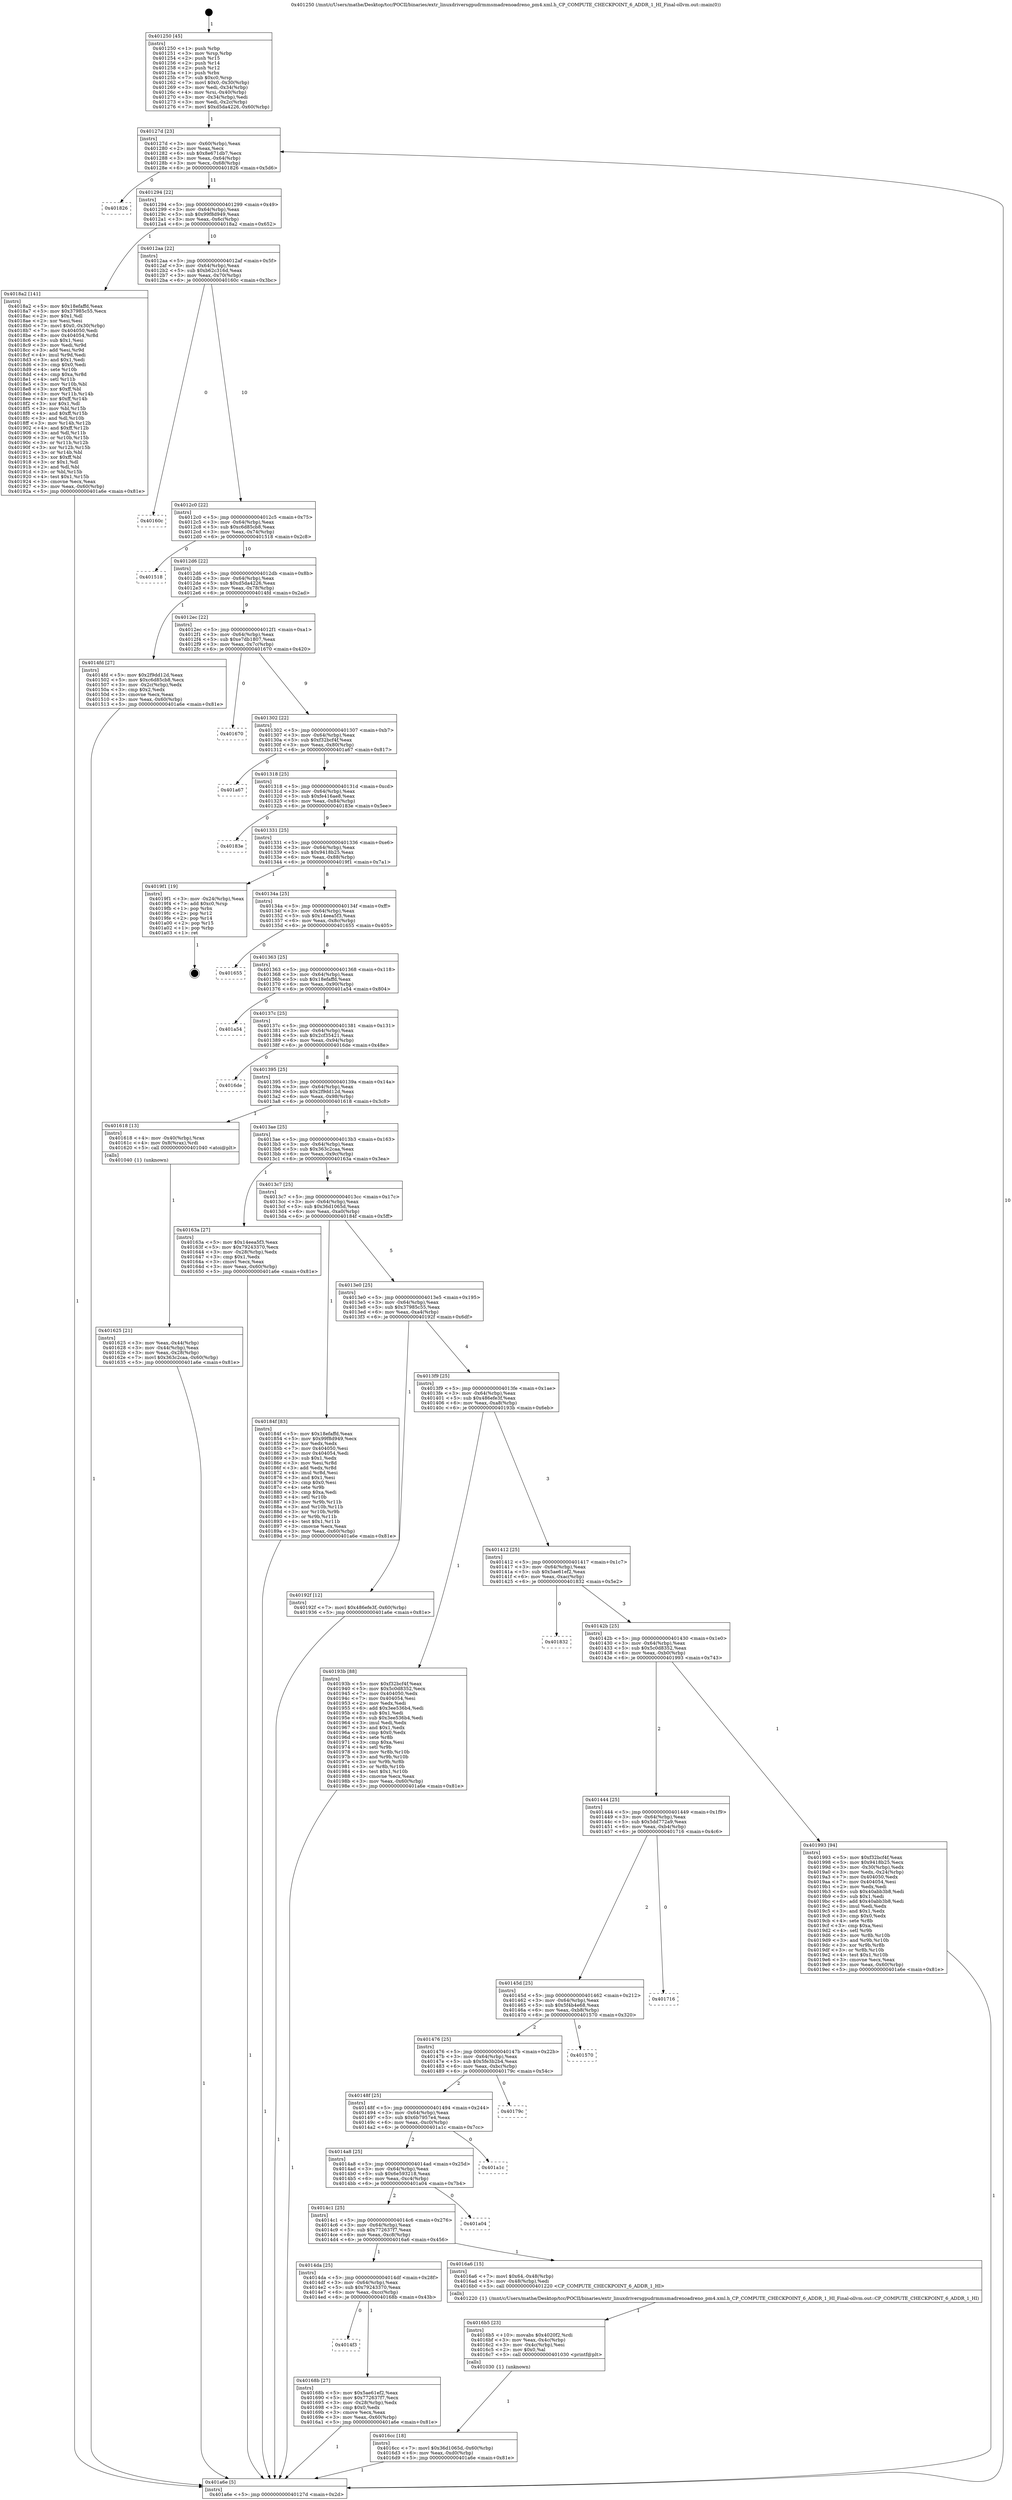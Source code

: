 digraph "0x401250" {
  label = "0x401250 (/mnt/c/Users/mathe/Desktop/tcc/POCII/binaries/extr_linuxdriversgpudrmmsmadrenoadreno_pm4.xml.h_CP_COMPUTE_CHECKPOINT_6_ADDR_1_HI_Final-ollvm.out::main(0))"
  labelloc = "t"
  node[shape=record]

  Entry [label="",width=0.3,height=0.3,shape=circle,fillcolor=black,style=filled]
  "0x40127d" [label="{
     0x40127d [23]\l
     | [instrs]\l
     &nbsp;&nbsp;0x40127d \<+3\>: mov -0x60(%rbp),%eax\l
     &nbsp;&nbsp;0x401280 \<+2\>: mov %eax,%ecx\l
     &nbsp;&nbsp;0x401282 \<+6\>: sub $0x8e671db7,%ecx\l
     &nbsp;&nbsp;0x401288 \<+3\>: mov %eax,-0x64(%rbp)\l
     &nbsp;&nbsp;0x40128b \<+3\>: mov %ecx,-0x68(%rbp)\l
     &nbsp;&nbsp;0x40128e \<+6\>: je 0000000000401826 \<main+0x5d6\>\l
  }"]
  "0x401826" [label="{
     0x401826\l
  }", style=dashed]
  "0x401294" [label="{
     0x401294 [22]\l
     | [instrs]\l
     &nbsp;&nbsp;0x401294 \<+5\>: jmp 0000000000401299 \<main+0x49\>\l
     &nbsp;&nbsp;0x401299 \<+3\>: mov -0x64(%rbp),%eax\l
     &nbsp;&nbsp;0x40129c \<+5\>: sub $0x99f8d949,%eax\l
     &nbsp;&nbsp;0x4012a1 \<+3\>: mov %eax,-0x6c(%rbp)\l
     &nbsp;&nbsp;0x4012a4 \<+6\>: je 00000000004018a2 \<main+0x652\>\l
  }"]
  Exit [label="",width=0.3,height=0.3,shape=circle,fillcolor=black,style=filled,peripheries=2]
  "0x4018a2" [label="{
     0x4018a2 [141]\l
     | [instrs]\l
     &nbsp;&nbsp;0x4018a2 \<+5\>: mov $0x18efaffd,%eax\l
     &nbsp;&nbsp;0x4018a7 \<+5\>: mov $0x37985c55,%ecx\l
     &nbsp;&nbsp;0x4018ac \<+2\>: mov $0x1,%dl\l
     &nbsp;&nbsp;0x4018ae \<+2\>: xor %esi,%esi\l
     &nbsp;&nbsp;0x4018b0 \<+7\>: movl $0x0,-0x30(%rbp)\l
     &nbsp;&nbsp;0x4018b7 \<+7\>: mov 0x404050,%edi\l
     &nbsp;&nbsp;0x4018be \<+8\>: mov 0x404054,%r8d\l
     &nbsp;&nbsp;0x4018c6 \<+3\>: sub $0x1,%esi\l
     &nbsp;&nbsp;0x4018c9 \<+3\>: mov %edi,%r9d\l
     &nbsp;&nbsp;0x4018cc \<+3\>: add %esi,%r9d\l
     &nbsp;&nbsp;0x4018cf \<+4\>: imul %r9d,%edi\l
     &nbsp;&nbsp;0x4018d3 \<+3\>: and $0x1,%edi\l
     &nbsp;&nbsp;0x4018d6 \<+3\>: cmp $0x0,%edi\l
     &nbsp;&nbsp;0x4018d9 \<+4\>: sete %r10b\l
     &nbsp;&nbsp;0x4018dd \<+4\>: cmp $0xa,%r8d\l
     &nbsp;&nbsp;0x4018e1 \<+4\>: setl %r11b\l
     &nbsp;&nbsp;0x4018e5 \<+3\>: mov %r10b,%bl\l
     &nbsp;&nbsp;0x4018e8 \<+3\>: xor $0xff,%bl\l
     &nbsp;&nbsp;0x4018eb \<+3\>: mov %r11b,%r14b\l
     &nbsp;&nbsp;0x4018ee \<+4\>: xor $0xff,%r14b\l
     &nbsp;&nbsp;0x4018f2 \<+3\>: xor $0x1,%dl\l
     &nbsp;&nbsp;0x4018f5 \<+3\>: mov %bl,%r15b\l
     &nbsp;&nbsp;0x4018f8 \<+4\>: and $0xff,%r15b\l
     &nbsp;&nbsp;0x4018fc \<+3\>: and %dl,%r10b\l
     &nbsp;&nbsp;0x4018ff \<+3\>: mov %r14b,%r12b\l
     &nbsp;&nbsp;0x401902 \<+4\>: and $0xff,%r12b\l
     &nbsp;&nbsp;0x401906 \<+3\>: and %dl,%r11b\l
     &nbsp;&nbsp;0x401909 \<+3\>: or %r10b,%r15b\l
     &nbsp;&nbsp;0x40190c \<+3\>: or %r11b,%r12b\l
     &nbsp;&nbsp;0x40190f \<+3\>: xor %r12b,%r15b\l
     &nbsp;&nbsp;0x401912 \<+3\>: or %r14b,%bl\l
     &nbsp;&nbsp;0x401915 \<+3\>: xor $0xff,%bl\l
     &nbsp;&nbsp;0x401918 \<+3\>: or $0x1,%dl\l
     &nbsp;&nbsp;0x40191b \<+2\>: and %dl,%bl\l
     &nbsp;&nbsp;0x40191d \<+3\>: or %bl,%r15b\l
     &nbsp;&nbsp;0x401920 \<+4\>: test $0x1,%r15b\l
     &nbsp;&nbsp;0x401924 \<+3\>: cmovne %ecx,%eax\l
     &nbsp;&nbsp;0x401927 \<+3\>: mov %eax,-0x60(%rbp)\l
     &nbsp;&nbsp;0x40192a \<+5\>: jmp 0000000000401a6e \<main+0x81e\>\l
  }"]
  "0x4012aa" [label="{
     0x4012aa [22]\l
     | [instrs]\l
     &nbsp;&nbsp;0x4012aa \<+5\>: jmp 00000000004012af \<main+0x5f\>\l
     &nbsp;&nbsp;0x4012af \<+3\>: mov -0x64(%rbp),%eax\l
     &nbsp;&nbsp;0x4012b2 \<+5\>: sub $0xb62c316d,%eax\l
     &nbsp;&nbsp;0x4012b7 \<+3\>: mov %eax,-0x70(%rbp)\l
     &nbsp;&nbsp;0x4012ba \<+6\>: je 000000000040160c \<main+0x3bc\>\l
  }"]
  "0x4016cc" [label="{
     0x4016cc [18]\l
     | [instrs]\l
     &nbsp;&nbsp;0x4016cc \<+7\>: movl $0x36d1065d,-0x60(%rbp)\l
     &nbsp;&nbsp;0x4016d3 \<+6\>: mov %eax,-0xd0(%rbp)\l
     &nbsp;&nbsp;0x4016d9 \<+5\>: jmp 0000000000401a6e \<main+0x81e\>\l
  }"]
  "0x40160c" [label="{
     0x40160c\l
  }", style=dashed]
  "0x4012c0" [label="{
     0x4012c0 [22]\l
     | [instrs]\l
     &nbsp;&nbsp;0x4012c0 \<+5\>: jmp 00000000004012c5 \<main+0x75\>\l
     &nbsp;&nbsp;0x4012c5 \<+3\>: mov -0x64(%rbp),%eax\l
     &nbsp;&nbsp;0x4012c8 \<+5\>: sub $0xc6d85cb8,%eax\l
     &nbsp;&nbsp;0x4012cd \<+3\>: mov %eax,-0x74(%rbp)\l
     &nbsp;&nbsp;0x4012d0 \<+6\>: je 0000000000401518 \<main+0x2c8\>\l
  }"]
  "0x4016b5" [label="{
     0x4016b5 [23]\l
     | [instrs]\l
     &nbsp;&nbsp;0x4016b5 \<+10\>: movabs $0x4020f2,%rdi\l
     &nbsp;&nbsp;0x4016bf \<+3\>: mov %eax,-0x4c(%rbp)\l
     &nbsp;&nbsp;0x4016c2 \<+3\>: mov -0x4c(%rbp),%esi\l
     &nbsp;&nbsp;0x4016c5 \<+2\>: mov $0x0,%al\l
     &nbsp;&nbsp;0x4016c7 \<+5\>: call 0000000000401030 \<printf@plt\>\l
     | [calls]\l
     &nbsp;&nbsp;0x401030 \{1\} (unknown)\l
  }"]
  "0x401518" [label="{
     0x401518\l
  }", style=dashed]
  "0x4012d6" [label="{
     0x4012d6 [22]\l
     | [instrs]\l
     &nbsp;&nbsp;0x4012d6 \<+5\>: jmp 00000000004012db \<main+0x8b\>\l
     &nbsp;&nbsp;0x4012db \<+3\>: mov -0x64(%rbp),%eax\l
     &nbsp;&nbsp;0x4012de \<+5\>: sub $0xd5da4226,%eax\l
     &nbsp;&nbsp;0x4012e3 \<+3\>: mov %eax,-0x78(%rbp)\l
     &nbsp;&nbsp;0x4012e6 \<+6\>: je 00000000004014fd \<main+0x2ad\>\l
  }"]
  "0x4014f3" [label="{
     0x4014f3\l
  }", style=dashed]
  "0x4014fd" [label="{
     0x4014fd [27]\l
     | [instrs]\l
     &nbsp;&nbsp;0x4014fd \<+5\>: mov $0x2f9dd12d,%eax\l
     &nbsp;&nbsp;0x401502 \<+5\>: mov $0xc6d85cb8,%ecx\l
     &nbsp;&nbsp;0x401507 \<+3\>: mov -0x2c(%rbp),%edx\l
     &nbsp;&nbsp;0x40150a \<+3\>: cmp $0x2,%edx\l
     &nbsp;&nbsp;0x40150d \<+3\>: cmovne %ecx,%eax\l
     &nbsp;&nbsp;0x401510 \<+3\>: mov %eax,-0x60(%rbp)\l
     &nbsp;&nbsp;0x401513 \<+5\>: jmp 0000000000401a6e \<main+0x81e\>\l
  }"]
  "0x4012ec" [label="{
     0x4012ec [22]\l
     | [instrs]\l
     &nbsp;&nbsp;0x4012ec \<+5\>: jmp 00000000004012f1 \<main+0xa1\>\l
     &nbsp;&nbsp;0x4012f1 \<+3\>: mov -0x64(%rbp),%eax\l
     &nbsp;&nbsp;0x4012f4 \<+5\>: sub $0xe7db1807,%eax\l
     &nbsp;&nbsp;0x4012f9 \<+3\>: mov %eax,-0x7c(%rbp)\l
     &nbsp;&nbsp;0x4012fc \<+6\>: je 0000000000401670 \<main+0x420\>\l
  }"]
  "0x401a6e" [label="{
     0x401a6e [5]\l
     | [instrs]\l
     &nbsp;&nbsp;0x401a6e \<+5\>: jmp 000000000040127d \<main+0x2d\>\l
  }"]
  "0x401250" [label="{
     0x401250 [45]\l
     | [instrs]\l
     &nbsp;&nbsp;0x401250 \<+1\>: push %rbp\l
     &nbsp;&nbsp;0x401251 \<+3\>: mov %rsp,%rbp\l
     &nbsp;&nbsp;0x401254 \<+2\>: push %r15\l
     &nbsp;&nbsp;0x401256 \<+2\>: push %r14\l
     &nbsp;&nbsp;0x401258 \<+2\>: push %r12\l
     &nbsp;&nbsp;0x40125a \<+1\>: push %rbx\l
     &nbsp;&nbsp;0x40125b \<+7\>: sub $0xc0,%rsp\l
     &nbsp;&nbsp;0x401262 \<+7\>: movl $0x0,-0x30(%rbp)\l
     &nbsp;&nbsp;0x401269 \<+3\>: mov %edi,-0x34(%rbp)\l
     &nbsp;&nbsp;0x40126c \<+4\>: mov %rsi,-0x40(%rbp)\l
     &nbsp;&nbsp;0x401270 \<+3\>: mov -0x34(%rbp),%edi\l
     &nbsp;&nbsp;0x401273 \<+3\>: mov %edi,-0x2c(%rbp)\l
     &nbsp;&nbsp;0x401276 \<+7\>: movl $0xd5da4226,-0x60(%rbp)\l
  }"]
  "0x40168b" [label="{
     0x40168b [27]\l
     | [instrs]\l
     &nbsp;&nbsp;0x40168b \<+5\>: mov $0x5ae61ef2,%eax\l
     &nbsp;&nbsp;0x401690 \<+5\>: mov $0x772637f7,%ecx\l
     &nbsp;&nbsp;0x401695 \<+3\>: mov -0x28(%rbp),%edx\l
     &nbsp;&nbsp;0x401698 \<+3\>: cmp $0x0,%edx\l
     &nbsp;&nbsp;0x40169b \<+3\>: cmove %ecx,%eax\l
     &nbsp;&nbsp;0x40169e \<+3\>: mov %eax,-0x60(%rbp)\l
     &nbsp;&nbsp;0x4016a1 \<+5\>: jmp 0000000000401a6e \<main+0x81e\>\l
  }"]
  "0x401670" [label="{
     0x401670\l
  }", style=dashed]
  "0x401302" [label="{
     0x401302 [22]\l
     | [instrs]\l
     &nbsp;&nbsp;0x401302 \<+5\>: jmp 0000000000401307 \<main+0xb7\>\l
     &nbsp;&nbsp;0x401307 \<+3\>: mov -0x64(%rbp),%eax\l
     &nbsp;&nbsp;0x40130a \<+5\>: sub $0xf32bcf4f,%eax\l
     &nbsp;&nbsp;0x40130f \<+3\>: mov %eax,-0x80(%rbp)\l
     &nbsp;&nbsp;0x401312 \<+6\>: je 0000000000401a67 \<main+0x817\>\l
  }"]
  "0x4014da" [label="{
     0x4014da [25]\l
     | [instrs]\l
     &nbsp;&nbsp;0x4014da \<+5\>: jmp 00000000004014df \<main+0x28f\>\l
     &nbsp;&nbsp;0x4014df \<+3\>: mov -0x64(%rbp),%eax\l
     &nbsp;&nbsp;0x4014e2 \<+5\>: sub $0x79243370,%eax\l
     &nbsp;&nbsp;0x4014e7 \<+6\>: mov %eax,-0xcc(%rbp)\l
     &nbsp;&nbsp;0x4014ed \<+6\>: je 000000000040168b \<main+0x43b\>\l
  }"]
  "0x401a67" [label="{
     0x401a67\l
  }", style=dashed]
  "0x401318" [label="{
     0x401318 [25]\l
     | [instrs]\l
     &nbsp;&nbsp;0x401318 \<+5\>: jmp 000000000040131d \<main+0xcd\>\l
     &nbsp;&nbsp;0x40131d \<+3\>: mov -0x64(%rbp),%eax\l
     &nbsp;&nbsp;0x401320 \<+5\>: sub $0xfe416ae8,%eax\l
     &nbsp;&nbsp;0x401325 \<+6\>: mov %eax,-0x84(%rbp)\l
     &nbsp;&nbsp;0x40132b \<+6\>: je 000000000040183e \<main+0x5ee\>\l
  }"]
  "0x4016a6" [label="{
     0x4016a6 [15]\l
     | [instrs]\l
     &nbsp;&nbsp;0x4016a6 \<+7\>: movl $0x64,-0x48(%rbp)\l
     &nbsp;&nbsp;0x4016ad \<+3\>: mov -0x48(%rbp),%edi\l
     &nbsp;&nbsp;0x4016b0 \<+5\>: call 0000000000401220 \<CP_COMPUTE_CHECKPOINT_6_ADDR_1_HI\>\l
     | [calls]\l
     &nbsp;&nbsp;0x401220 \{1\} (/mnt/c/Users/mathe/Desktop/tcc/POCII/binaries/extr_linuxdriversgpudrmmsmadrenoadreno_pm4.xml.h_CP_COMPUTE_CHECKPOINT_6_ADDR_1_HI_Final-ollvm.out::CP_COMPUTE_CHECKPOINT_6_ADDR_1_HI)\l
  }"]
  "0x40183e" [label="{
     0x40183e\l
  }", style=dashed]
  "0x401331" [label="{
     0x401331 [25]\l
     | [instrs]\l
     &nbsp;&nbsp;0x401331 \<+5\>: jmp 0000000000401336 \<main+0xe6\>\l
     &nbsp;&nbsp;0x401336 \<+3\>: mov -0x64(%rbp),%eax\l
     &nbsp;&nbsp;0x401339 \<+5\>: sub $0x9418b25,%eax\l
     &nbsp;&nbsp;0x40133e \<+6\>: mov %eax,-0x88(%rbp)\l
     &nbsp;&nbsp;0x401344 \<+6\>: je 00000000004019f1 \<main+0x7a1\>\l
  }"]
  "0x4014c1" [label="{
     0x4014c1 [25]\l
     | [instrs]\l
     &nbsp;&nbsp;0x4014c1 \<+5\>: jmp 00000000004014c6 \<main+0x276\>\l
     &nbsp;&nbsp;0x4014c6 \<+3\>: mov -0x64(%rbp),%eax\l
     &nbsp;&nbsp;0x4014c9 \<+5\>: sub $0x772637f7,%eax\l
     &nbsp;&nbsp;0x4014ce \<+6\>: mov %eax,-0xc8(%rbp)\l
     &nbsp;&nbsp;0x4014d4 \<+6\>: je 00000000004016a6 \<main+0x456\>\l
  }"]
  "0x4019f1" [label="{
     0x4019f1 [19]\l
     | [instrs]\l
     &nbsp;&nbsp;0x4019f1 \<+3\>: mov -0x24(%rbp),%eax\l
     &nbsp;&nbsp;0x4019f4 \<+7\>: add $0xc0,%rsp\l
     &nbsp;&nbsp;0x4019fb \<+1\>: pop %rbx\l
     &nbsp;&nbsp;0x4019fc \<+2\>: pop %r12\l
     &nbsp;&nbsp;0x4019fe \<+2\>: pop %r14\l
     &nbsp;&nbsp;0x401a00 \<+2\>: pop %r15\l
     &nbsp;&nbsp;0x401a02 \<+1\>: pop %rbp\l
     &nbsp;&nbsp;0x401a03 \<+1\>: ret\l
  }"]
  "0x40134a" [label="{
     0x40134a [25]\l
     | [instrs]\l
     &nbsp;&nbsp;0x40134a \<+5\>: jmp 000000000040134f \<main+0xff\>\l
     &nbsp;&nbsp;0x40134f \<+3\>: mov -0x64(%rbp),%eax\l
     &nbsp;&nbsp;0x401352 \<+5\>: sub $0x14eea5f3,%eax\l
     &nbsp;&nbsp;0x401357 \<+6\>: mov %eax,-0x8c(%rbp)\l
     &nbsp;&nbsp;0x40135d \<+6\>: je 0000000000401655 \<main+0x405\>\l
  }"]
  "0x401a04" [label="{
     0x401a04\l
  }", style=dashed]
  "0x401655" [label="{
     0x401655\l
  }", style=dashed]
  "0x401363" [label="{
     0x401363 [25]\l
     | [instrs]\l
     &nbsp;&nbsp;0x401363 \<+5\>: jmp 0000000000401368 \<main+0x118\>\l
     &nbsp;&nbsp;0x401368 \<+3\>: mov -0x64(%rbp),%eax\l
     &nbsp;&nbsp;0x40136b \<+5\>: sub $0x18efaffd,%eax\l
     &nbsp;&nbsp;0x401370 \<+6\>: mov %eax,-0x90(%rbp)\l
     &nbsp;&nbsp;0x401376 \<+6\>: je 0000000000401a54 \<main+0x804\>\l
  }"]
  "0x4014a8" [label="{
     0x4014a8 [25]\l
     | [instrs]\l
     &nbsp;&nbsp;0x4014a8 \<+5\>: jmp 00000000004014ad \<main+0x25d\>\l
     &nbsp;&nbsp;0x4014ad \<+3\>: mov -0x64(%rbp),%eax\l
     &nbsp;&nbsp;0x4014b0 \<+5\>: sub $0x6e593218,%eax\l
     &nbsp;&nbsp;0x4014b5 \<+6\>: mov %eax,-0xc4(%rbp)\l
     &nbsp;&nbsp;0x4014bb \<+6\>: je 0000000000401a04 \<main+0x7b4\>\l
  }"]
  "0x401a54" [label="{
     0x401a54\l
  }", style=dashed]
  "0x40137c" [label="{
     0x40137c [25]\l
     | [instrs]\l
     &nbsp;&nbsp;0x40137c \<+5\>: jmp 0000000000401381 \<main+0x131\>\l
     &nbsp;&nbsp;0x401381 \<+3\>: mov -0x64(%rbp),%eax\l
     &nbsp;&nbsp;0x401384 \<+5\>: sub $0x2cf35421,%eax\l
     &nbsp;&nbsp;0x401389 \<+6\>: mov %eax,-0x94(%rbp)\l
     &nbsp;&nbsp;0x40138f \<+6\>: je 00000000004016de \<main+0x48e\>\l
  }"]
  "0x401a1c" [label="{
     0x401a1c\l
  }", style=dashed]
  "0x4016de" [label="{
     0x4016de\l
  }", style=dashed]
  "0x401395" [label="{
     0x401395 [25]\l
     | [instrs]\l
     &nbsp;&nbsp;0x401395 \<+5\>: jmp 000000000040139a \<main+0x14a\>\l
     &nbsp;&nbsp;0x40139a \<+3\>: mov -0x64(%rbp),%eax\l
     &nbsp;&nbsp;0x40139d \<+5\>: sub $0x2f9dd12d,%eax\l
     &nbsp;&nbsp;0x4013a2 \<+6\>: mov %eax,-0x98(%rbp)\l
     &nbsp;&nbsp;0x4013a8 \<+6\>: je 0000000000401618 \<main+0x3c8\>\l
  }"]
  "0x40148f" [label="{
     0x40148f [25]\l
     | [instrs]\l
     &nbsp;&nbsp;0x40148f \<+5\>: jmp 0000000000401494 \<main+0x244\>\l
     &nbsp;&nbsp;0x401494 \<+3\>: mov -0x64(%rbp),%eax\l
     &nbsp;&nbsp;0x401497 \<+5\>: sub $0x6b7957e4,%eax\l
     &nbsp;&nbsp;0x40149c \<+6\>: mov %eax,-0xc0(%rbp)\l
     &nbsp;&nbsp;0x4014a2 \<+6\>: je 0000000000401a1c \<main+0x7cc\>\l
  }"]
  "0x401618" [label="{
     0x401618 [13]\l
     | [instrs]\l
     &nbsp;&nbsp;0x401618 \<+4\>: mov -0x40(%rbp),%rax\l
     &nbsp;&nbsp;0x40161c \<+4\>: mov 0x8(%rax),%rdi\l
     &nbsp;&nbsp;0x401620 \<+5\>: call 0000000000401040 \<atoi@plt\>\l
     | [calls]\l
     &nbsp;&nbsp;0x401040 \{1\} (unknown)\l
  }"]
  "0x4013ae" [label="{
     0x4013ae [25]\l
     | [instrs]\l
     &nbsp;&nbsp;0x4013ae \<+5\>: jmp 00000000004013b3 \<main+0x163\>\l
     &nbsp;&nbsp;0x4013b3 \<+3\>: mov -0x64(%rbp),%eax\l
     &nbsp;&nbsp;0x4013b6 \<+5\>: sub $0x363c2caa,%eax\l
     &nbsp;&nbsp;0x4013bb \<+6\>: mov %eax,-0x9c(%rbp)\l
     &nbsp;&nbsp;0x4013c1 \<+6\>: je 000000000040163a \<main+0x3ea\>\l
  }"]
  "0x401625" [label="{
     0x401625 [21]\l
     | [instrs]\l
     &nbsp;&nbsp;0x401625 \<+3\>: mov %eax,-0x44(%rbp)\l
     &nbsp;&nbsp;0x401628 \<+3\>: mov -0x44(%rbp),%eax\l
     &nbsp;&nbsp;0x40162b \<+3\>: mov %eax,-0x28(%rbp)\l
     &nbsp;&nbsp;0x40162e \<+7\>: movl $0x363c2caa,-0x60(%rbp)\l
     &nbsp;&nbsp;0x401635 \<+5\>: jmp 0000000000401a6e \<main+0x81e\>\l
  }"]
  "0x40179c" [label="{
     0x40179c\l
  }", style=dashed]
  "0x40163a" [label="{
     0x40163a [27]\l
     | [instrs]\l
     &nbsp;&nbsp;0x40163a \<+5\>: mov $0x14eea5f3,%eax\l
     &nbsp;&nbsp;0x40163f \<+5\>: mov $0x79243370,%ecx\l
     &nbsp;&nbsp;0x401644 \<+3\>: mov -0x28(%rbp),%edx\l
     &nbsp;&nbsp;0x401647 \<+3\>: cmp $0x1,%edx\l
     &nbsp;&nbsp;0x40164a \<+3\>: cmovl %ecx,%eax\l
     &nbsp;&nbsp;0x40164d \<+3\>: mov %eax,-0x60(%rbp)\l
     &nbsp;&nbsp;0x401650 \<+5\>: jmp 0000000000401a6e \<main+0x81e\>\l
  }"]
  "0x4013c7" [label="{
     0x4013c7 [25]\l
     | [instrs]\l
     &nbsp;&nbsp;0x4013c7 \<+5\>: jmp 00000000004013cc \<main+0x17c\>\l
     &nbsp;&nbsp;0x4013cc \<+3\>: mov -0x64(%rbp),%eax\l
     &nbsp;&nbsp;0x4013cf \<+5\>: sub $0x36d1065d,%eax\l
     &nbsp;&nbsp;0x4013d4 \<+6\>: mov %eax,-0xa0(%rbp)\l
     &nbsp;&nbsp;0x4013da \<+6\>: je 000000000040184f \<main+0x5ff\>\l
  }"]
  "0x401476" [label="{
     0x401476 [25]\l
     | [instrs]\l
     &nbsp;&nbsp;0x401476 \<+5\>: jmp 000000000040147b \<main+0x22b\>\l
     &nbsp;&nbsp;0x40147b \<+3\>: mov -0x64(%rbp),%eax\l
     &nbsp;&nbsp;0x40147e \<+5\>: sub $0x5fe3b2b4,%eax\l
     &nbsp;&nbsp;0x401483 \<+6\>: mov %eax,-0xbc(%rbp)\l
     &nbsp;&nbsp;0x401489 \<+6\>: je 000000000040179c \<main+0x54c\>\l
  }"]
  "0x40184f" [label="{
     0x40184f [83]\l
     | [instrs]\l
     &nbsp;&nbsp;0x40184f \<+5\>: mov $0x18efaffd,%eax\l
     &nbsp;&nbsp;0x401854 \<+5\>: mov $0x99f8d949,%ecx\l
     &nbsp;&nbsp;0x401859 \<+2\>: xor %edx,%edx\l
     &nbsp;&nbsp;0x40185b \<+7\>: mov 0x404050,%esi\l
     &nbsp;&nbsp;0x401862 \<+7\>: mov 0x404054,%edi\l
     &nbsp;&nbsp;0x401869 \<+3\>: sub $0x1,%edx\l
     &nbsp;&nbsp;0x40186c \<+3\>: mov %esi,%r8d\l
     &nbsp;&nbsp;0x40186f \<+3\>: add %edx,%r8d\l
     &nbsp;&nbsp;0x401872 \<+4\>: imul %r8d,%esi\l
     &nbsp;&nbsp;0x401876 \<+3\>: and $0x1,%esi\l
     &nbsp;&nbsp;0x401879 \<+3\>: cmp $0x0,%esi\l
     &nbsp;&nbsp;0x40187c \<+4\>: sete %r9b\l
     &nbsp;&nbsp;0x401880 \<+3\>: cmp $0xa,%edi\l
     &nbsp;&nbsp;0x401883 \<+4\>: setl %r10b\l
     &nbsp;&nbsp;0x401887 \<+3\>: mov %r9b,%r11b\l
     &nbsp;&nbsp;0x40188a \<+3\>: and %r10b,%r11b\l
     &nbsp;&nbsp;0x40188d \<+3\>: xor %r10b,%r9b\l
     &nbsp;&nbsp;0x401890 \<+3\>: or %r9b,%r11b\l
     &nbsp;&nbsp;0x401893 \<+4\>: test $0x1,%r11b\l
     &nbsp;&nbsp;0x401897 \<+3\>: cmovne %ecx,%eax\l
     &nbsp;&nbsp;0x40189a \<+3\>: mov %eax,-0x60(%rbp)\l
     &nbsp;&nbsp;0x40189d \<+5\>: jmp 0000000000401a6e \<main+0x81e\>\l
  }"]
  "0x4013e0" [label="{
     0x4013e0 [25]\l
     | [instrs]\l
     &nbsp;&nbsp;0x4013e0 \<+5\>: jmp 00000000004013e5 \<main+0x195\>\l
     &nbsp;&nbsp;0x4013e5 \<+3\>: mov -0x64(%rbp),%eax\l
     &nbsp;&nbsp;0x4013e8 \<+5\>: sub $0x37985c55,%eax\l
     &nbsp;&nbsp;0x4013ed \<+6\>: mov %eax,-0xa4(%rbp)\l
     &nbsp;&nbsp;0x4013f3 \<+6\>: je 000000000040192f \<main+0x6df\>\l
  }"]
  "0x401570" [label="{
     0x401570\l
  }", style=dashed]
  "0x40192f" [label="{
     0x40192f [12]\l
     | [instrs]\l
     &nbsp;&nbsp;0x40192f \<+7\>: movl $0x486efe3f,-0x60(%rbp)\l
     &nbsp;&nbsp;0x401936 \<+5\>: jmp 0000000000401a6e \<main+0x81e\>\l
  }"]
  "0x4013f9" [label="{
     0x4013f9 [25]\l
     | [instrs]\l
     &nbsp;&nbsp;0x4013f9 \<+5\>: jmp 00000000004013fe \<main+0x1ae\>\l
     &nbsp;&nbsp;0x4013fe \<+3\>: mov -0x64(%rbp),%eax\l
     &nbsp;&nbsp;0x401401 \<+5\>: sub $0x486efe3f,%eax\l
     &nbsp;&nbsp;0x401406 \<+6\>: mov %eax,-0xa8(%rbp)\l
     &nbsp;&nbsp;0x40140c \<+6\>: je 000000000040193b \<main+0x6eb\>\l
  }"]
  "0x40145d" [label="{
     0x40145d [25]\l
     | [instrs]\l
     &nbsp;&nbsp;0x40145d \<+5\>: jmp 0000000000401462 \<main+0x212\>\l
     &nbsp;&nbsp;0x401462 \<+3\>: mov -0x64(%rbp),%eax\l
     &nbsp;&nbsp;0x401465 \<+5\>: sub $0x5f4b4e68,%eax\l
     &nbsp;&nbsp;0x40146a \<+6\>: mov %eax,-0xb8(%rbp)\l
     &nbsp;&nbsp;0x401470 \<+6\>: je 0000000000401570 \<main+0x320\>\l
  }"]
  "0x40193b" [label="{
     0x40193b [88]\l
     | [instrs]\l
     &nbsp;&nbsp;0x40193b \<+5\>: mov $0xf32bcf4f,%eax\l
     &nbsp;&nbsp;0x401940 \<+5\>: mov $0x5c0d8352,%ecx\l
     &nbsp;&nbsp;0x401945 \<+7\>: mov 0x404050,%edx\l
     &nbsp;&nbsp;0x40194c \<+7\>: mov 0x404054,%esi\l
     &nbsp;&nbsp;0x401953 \<+2\>: mov %edx,%edi\l
     &nbsp;&nbsp;0x401955 \<+6\>: add $0x3ee536b4,%edi\l
     &nbsp;&nbsp;0x40195b \<+3\>: sub $0x1,%edi\l
     &nbsp;&nbsp;0x40195e \<+6\>: sub $0x3ee536b4,%edi\l
     &nbsp;&nbsp;0x401964 \<+3\>: imul %edi,%edx\l
     &nbsp;&nbsp;0x401967 \<+3\>: and $0x1,%edx\l
     &nbsp;&nbsp;0x40196a \<+3\>: cmp $0x0,%edx\l
     &nbsp;&nbsp;0x40196d \<+4\>: sete %r8b\l
     &nbsp;&nbsp;0x401971 \<+3\>: cmp $0xa,%esi\l
     &nbsp;&nbsp;0x401974 \<+4\>: setl %r9b\l
     &nbsp;&nbsp;0x401978 \<+3\>: mov %r8b,%r10b\l
     &nbsp;&nbsp;0x40197b \<+3\>: and %r9b,%r10b\l
     &nbsp;&nbsp;0x40197e \<+3\>: xor %r9b,%r8b\l
     &nbsp;&nbsp;0x401981 \<+3\>: or %r8b,%r10b\l
     &nbsp;&nbsp;0x401984 \<+4\>: test $0x1,%r10b\l
     &nbsp;&nbsp;0x401988 \<+3\>: cmovne %ecx,%eax\l
     &nbsp;&nbsp;0x40198b \<+3\>: mov %eax,-0x60(%rbp)\l
     &nbsp;&nbsp;0x40198e \<+5\>: jmp 0000000000401a6e \<main+0x81e\>\l
  }"]
  "0x401412" [label="{
     0x401412 [25]\l
     | [instrs]\l
     &nbsp;&nbsp;0x401412 \<+5\>: jmp 0000000000401417 \<main+0x1c7\>\l
     &nbsp;&nbsp;0x401417 \<+3\>: mov -0x64(%rbp),%eax\l
     &nbsp;&nbsp;0x40141a \<+5\>: sub $0x5ae61ef2,%eax\l
     &nbsp;&nbsp;0x40141f \<+6\>: mov %eax,-0xac(%rbp)\l
     &nbsp;&nbsp;0x401425 \<+6\>: je 0000000000401832 \<main+0x5e2\>\l
  }"]
  "0x401716" [label="{
     0x401716\l
  }", style=dashed]
  "0x401832" [label="{
     0x401832\l
  }", style=dashed]
  "0x40142b" [label="{
     0x40142b [25]\l
     | [instrs]\l
     &nbsp;&nbsp;0x40142b \<+5\>: jmp 0000000000401430 \<main+0x1e0\>\l
     &nbsp;&nbsp;0x401430 \<+3\>: mov -0x64(%rbp),%eax\l
     &nbsp;&nbsp;0x401433 \<+5\>: sub $0x5c0d8352,%eax\l
     &nbsp;&nbsp;0x401438 \<+6\>: mov %eax,-0xb0(%rbp)\l
     &nbsp;&nbsp;0x40143e \<+6\>: je 0000000000401993 \<main+0x743\>\l
  }"]
  "0x401444" [label="{
     0x401444 [25]\l
     | [instrs]\l
     &nbsp;&nbsp;0x401444 \<+5\>: jmp 0000000000401449 \<main+0x1f9\>\l
     &nbsp;&nbsp;0x401449 \<+3\>: mov -0x64(%rbp),%eax\l
     &nbsp;&nbsp;0x40144c \<+5\>: sub $0x5dd772a9,%eax\l
     &nbsp;&nbsp;0x401451 \<+6\>: mov %eax,-0xb4(%rbp)\l
     &nbsp;&nbsp;0x401457 \<+6\>: je 0000000000401716 \<main+0x4c6\>\l
  }"]
  "0x401993" [label="{
     0x401993 [94]\l
     | [instrs]\l
     &nbsp;&nbsp;0x401993 \<+5\>: mov $0xf32bcf4f,%eax\l
     &nbsp;&nbsp;0x401998 \<+5\>: mov $0x9418b25,%ecx\l
     &nbsp;&nbsp;0x40199d \<+3\>: mov -0x30(%rbp),%edx\l
     &nbsp;&nbsp;0x4019a0 \<+3\>: mov %edx,-0x24(%rbp)\l
     &nbsp;&nbsp;0x4019a3 \<+7\>: mov 0x404050,%edx\l
     &nbsp;&nbsp;0x4019aa \<+7\>: mov 0x404054,%esi\l
     &nbsp;&nbsp;0x4019b1 \<+2\>: mov %edx,%edi\l
     &nbsp;&nbsp;0x4019b3 \<+6\>: sub $0x40abb3b8,%edi\l
     &nbsp;&nbsp;0x4019b9 \<+3\>: sub $0x1,%edi\l
     &nbsp;&nbsp;0x4019bc \<+6\>: add $0x40abb3b8,%edi\l
     &nbsp;&nbsp;0x4019c2 \<+3\>: imul %edi,%edx\l
     &nbsp;&nbsp;0x4019c5 \<+3\>: and $0x1,%edx\l
     &nbsp;&nbsp;0x4019c8 \<+3\>: cmp $0x0,%edx\l
     &nbsp;&nbsp;0x4019cb \<+4\>: sete %r8b\l
     &nbsp;&nbsp;0x4019cf \<+3\>: cmp $0xa,%esi\l
     &nbsp;&nbsp;0x4019d2 \<+4\>: setl %r9b\l
     &nbsp;&nbsp;0x4019d6 \<+3\>: mov %r8b,%r10b\l
     &nbsp;&nbsp;0x4019d9 \<+3\>: and %r9b,%r10b\l
     &nbsp;&nbsp;0x4019dc \<+3\>: xor %r9b,%r8b\l
     &nbsp;&nbsp;0x4019df \<+3\>: or %r8b,%r10b\l
     &nbsp;&nbsp;0x4019e2 \<+4\>: test $0x1,%r10b\l
     &nbsp;&nbsp;0x4019e6 \<+3\>: cmovne %ecx,%eax\l
     &nbsp;&nbsp;0x4019e9 \<+3\>: mov %eax,-0x60(%rbp)\l
     &nbsp;&nbsp;0x4019ec \<+5\>: jmp 0000000000401a6e \<main+0x81e\>\l
  }"]
  Entry -> "0x401250" [label=" 1"]
  "0x40127d" -> "0x401826" [label=" 0"]
  "0x40127d" -> "0x401294" [label=" 11"]
  "0x4019f1" -> Exit [label=" 1"]
  "0x401294" -> "0x4018a2" [label=" 1"]
  "0x401294" -> "0x4012aa" [label=" 10"]
  "0x401993" -> "0x401a6e" [label=" 1"]
  "0x4012aa" -> "0x40160c" [label=" 0"]
  "0x4012aa" -> "0x4012c0" [label=" 10"]
  "0x40193b" -> "0x401a6e" [label=" 1"]
  "0x4012c0" -> "0x401518" [label=" 0"]
  "0x4012c0" -> "0x4012d6" [label=" 10"]
  "0x40192f" -> "0x401a6e" [label=" 1"]
  "0x4012d6" -> "0x4014fd" [label=" 1"]
  "0x4012d6" -> "0x4012ec" [label=" 9"]
  "0x4014fd" -> "0x401a6e" [label=" 1"]
  "0x401250" -> "0x40127d" [label=" 1"]
  "0x401a6e" -> "0x40127d" [label=" 10"]
  "0x4018a2" -> "0x401a6e" [label=" 1"]
  "0x4012ec" -> "0x401670" [label=" 0"]
  "0x4012ec" -> "0x401302" [label=" 9"]
  "0x40184f" -> "0x401a6e" [label=" 1"]
  "0x401302" -> "0x401a67" [label=" 0"]
  "0x401302" -> "0x401318" [label=" 9"]
  "0x4016b5" -> "0x4016cc" [label=" 1"]
  "0x401318" -> "0x40183e" [label=" 0"]
  "0x401318" -> "0x401331" [label=" 9"]
  "0x4016a6" -> "0x4016b5" [label=" 1"]
  "0x401331" -> "0x4019f1" [label=" 1"]
  "0x401331" -> "0x40134a" [label=" 8"]
  "0x4014da" -> "0x4014f3" [label=" 0"]
  "0x40134a" -> "0x401655" [label=" 0"]
  "0x40134a" -> "0x401363" [label=" 8"]
  "0x4014da" -> "0x40168b" [label=" 1"]
  "0x401363" -> "0x401a54" [label=" 0"]
  "0x401363" -> "0x40137c" [label=" 8"]
  "0x4014c1" -> "0x4014da" [label=" 1"]
  "0x40137c" -> "0x4016de" [label=" 0"]
  "0x40137c" -> "0x401395" [label=" 8"]
  "0x4014c1" -> "0x4016a6" [label=" 1"]
  "0x401395" -> "0x401618" [label=" 1"]
  "0x401395" -> "0x4013ae" [label=" 7"]
  "0x401618" -> "0x401625" [label=" 1"]
  "0x401625" -> "0x401a6e" [label=" 1"]
  "0x4014a8" -> "0x4014c1" [label=" 2"]
  "0x4013ae" -> "0x40163a" [label=" 1"]
  "0x4013ae" -> "0x4013c7" [label=" 6"]
  "0x40163a" -> "0x401a6e" [label=" 1"]
  "0x4014a8" -> "0x401a04" [label=" 0"]
  "0x4013c7" -> "0x40184f" [label=" 1"]
  "0x4013c7" -> "0x4013e0" [label=" 5"]
  "0x40148f" -> "0x4014a8" [label=" 2"]
  "0x4013e0" -> "0x40192f" [label=" 1"]
  "0x4013e0" -> "0x4013f9" [label=" 4"]
  "0x40148f" -> "0x401a1c" [label=" 0"]
  "0x4013f9" -> "0x40193b" [label=" 1"]
  "0x4013f9" -> "0x401412" [label=" 3"]
  "0x401476" -> "0x40148f" [label=" 2"]
  "0x401412" -> "0x401832" [label=" 0"]
  "0x401412" -> "0x40142b" [label=" 3"]
  "0x401476" -> "0x40179c" [label=" 0"]
  "0x40142b" -> "0x401993" [label=" 1"]
  "0x40142b" -> "0x401444" [label=" 2"]
  "0x4016cc" -> "0x401a6e" [label=" 1"]
  "0x401444" -> "0x401716" [label=" 0"]
  "0x401444" -> "0x40145d" [label=" 2"]
  "0x40168b" -> "0x401a6e" [label=" 1"]
  "0x40145d" -> "0x401570" [label=" 0"]
  "0x40145d" -> "0x401476" [label=" 2"]
}
